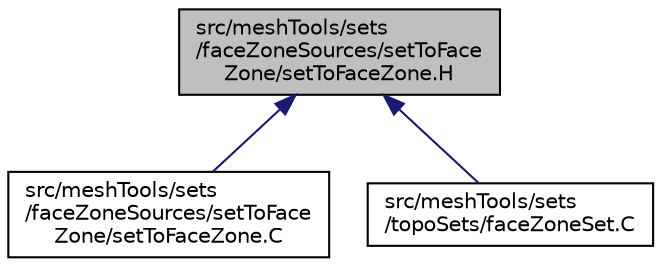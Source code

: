 digraph "src/meshTools/sets/faceZoneSources/setToFaceZone/setToFaceZone.H"
{
  bgcolor="transparent";
  edge [fontname="Helvetica",fontsize="10",labelfontname="Helvetica",labelfontsize="10"];
  node [fontname="Helvetica",fontsize="10",shape=record];
  Node1 [label="src/meshTools/sets\l/faceZoneSources/setToFace\lZone/setToFaceZone.H",height=0.2,width=0.4,color="black", fillcolor="grey75", style="filled" fontcolor="black"];
  Node1 -> Node2 [dir="back",color="midnightblue",fontsize="10",style="solid",fontname="Helvetica"];
  Node2 [label="src/meshTools/sets\l/faceZoneSources/setToFace\lZone/setToFaceZone.C",height=0.2,width=0.4,color="black",URL="$setToFaceZone_8C.html"];
  Node1 -> Node3 [dir="back",color="midnightblue",fontsize="10",style="solid",fontname="Helvetica"];
  Node3 [label="src/meshTools/sets\l/topoSets/faceZoneSet.C",height=0.2,width=0.4,color="black",URL="$faceZoneSet_8C.html"];
}
